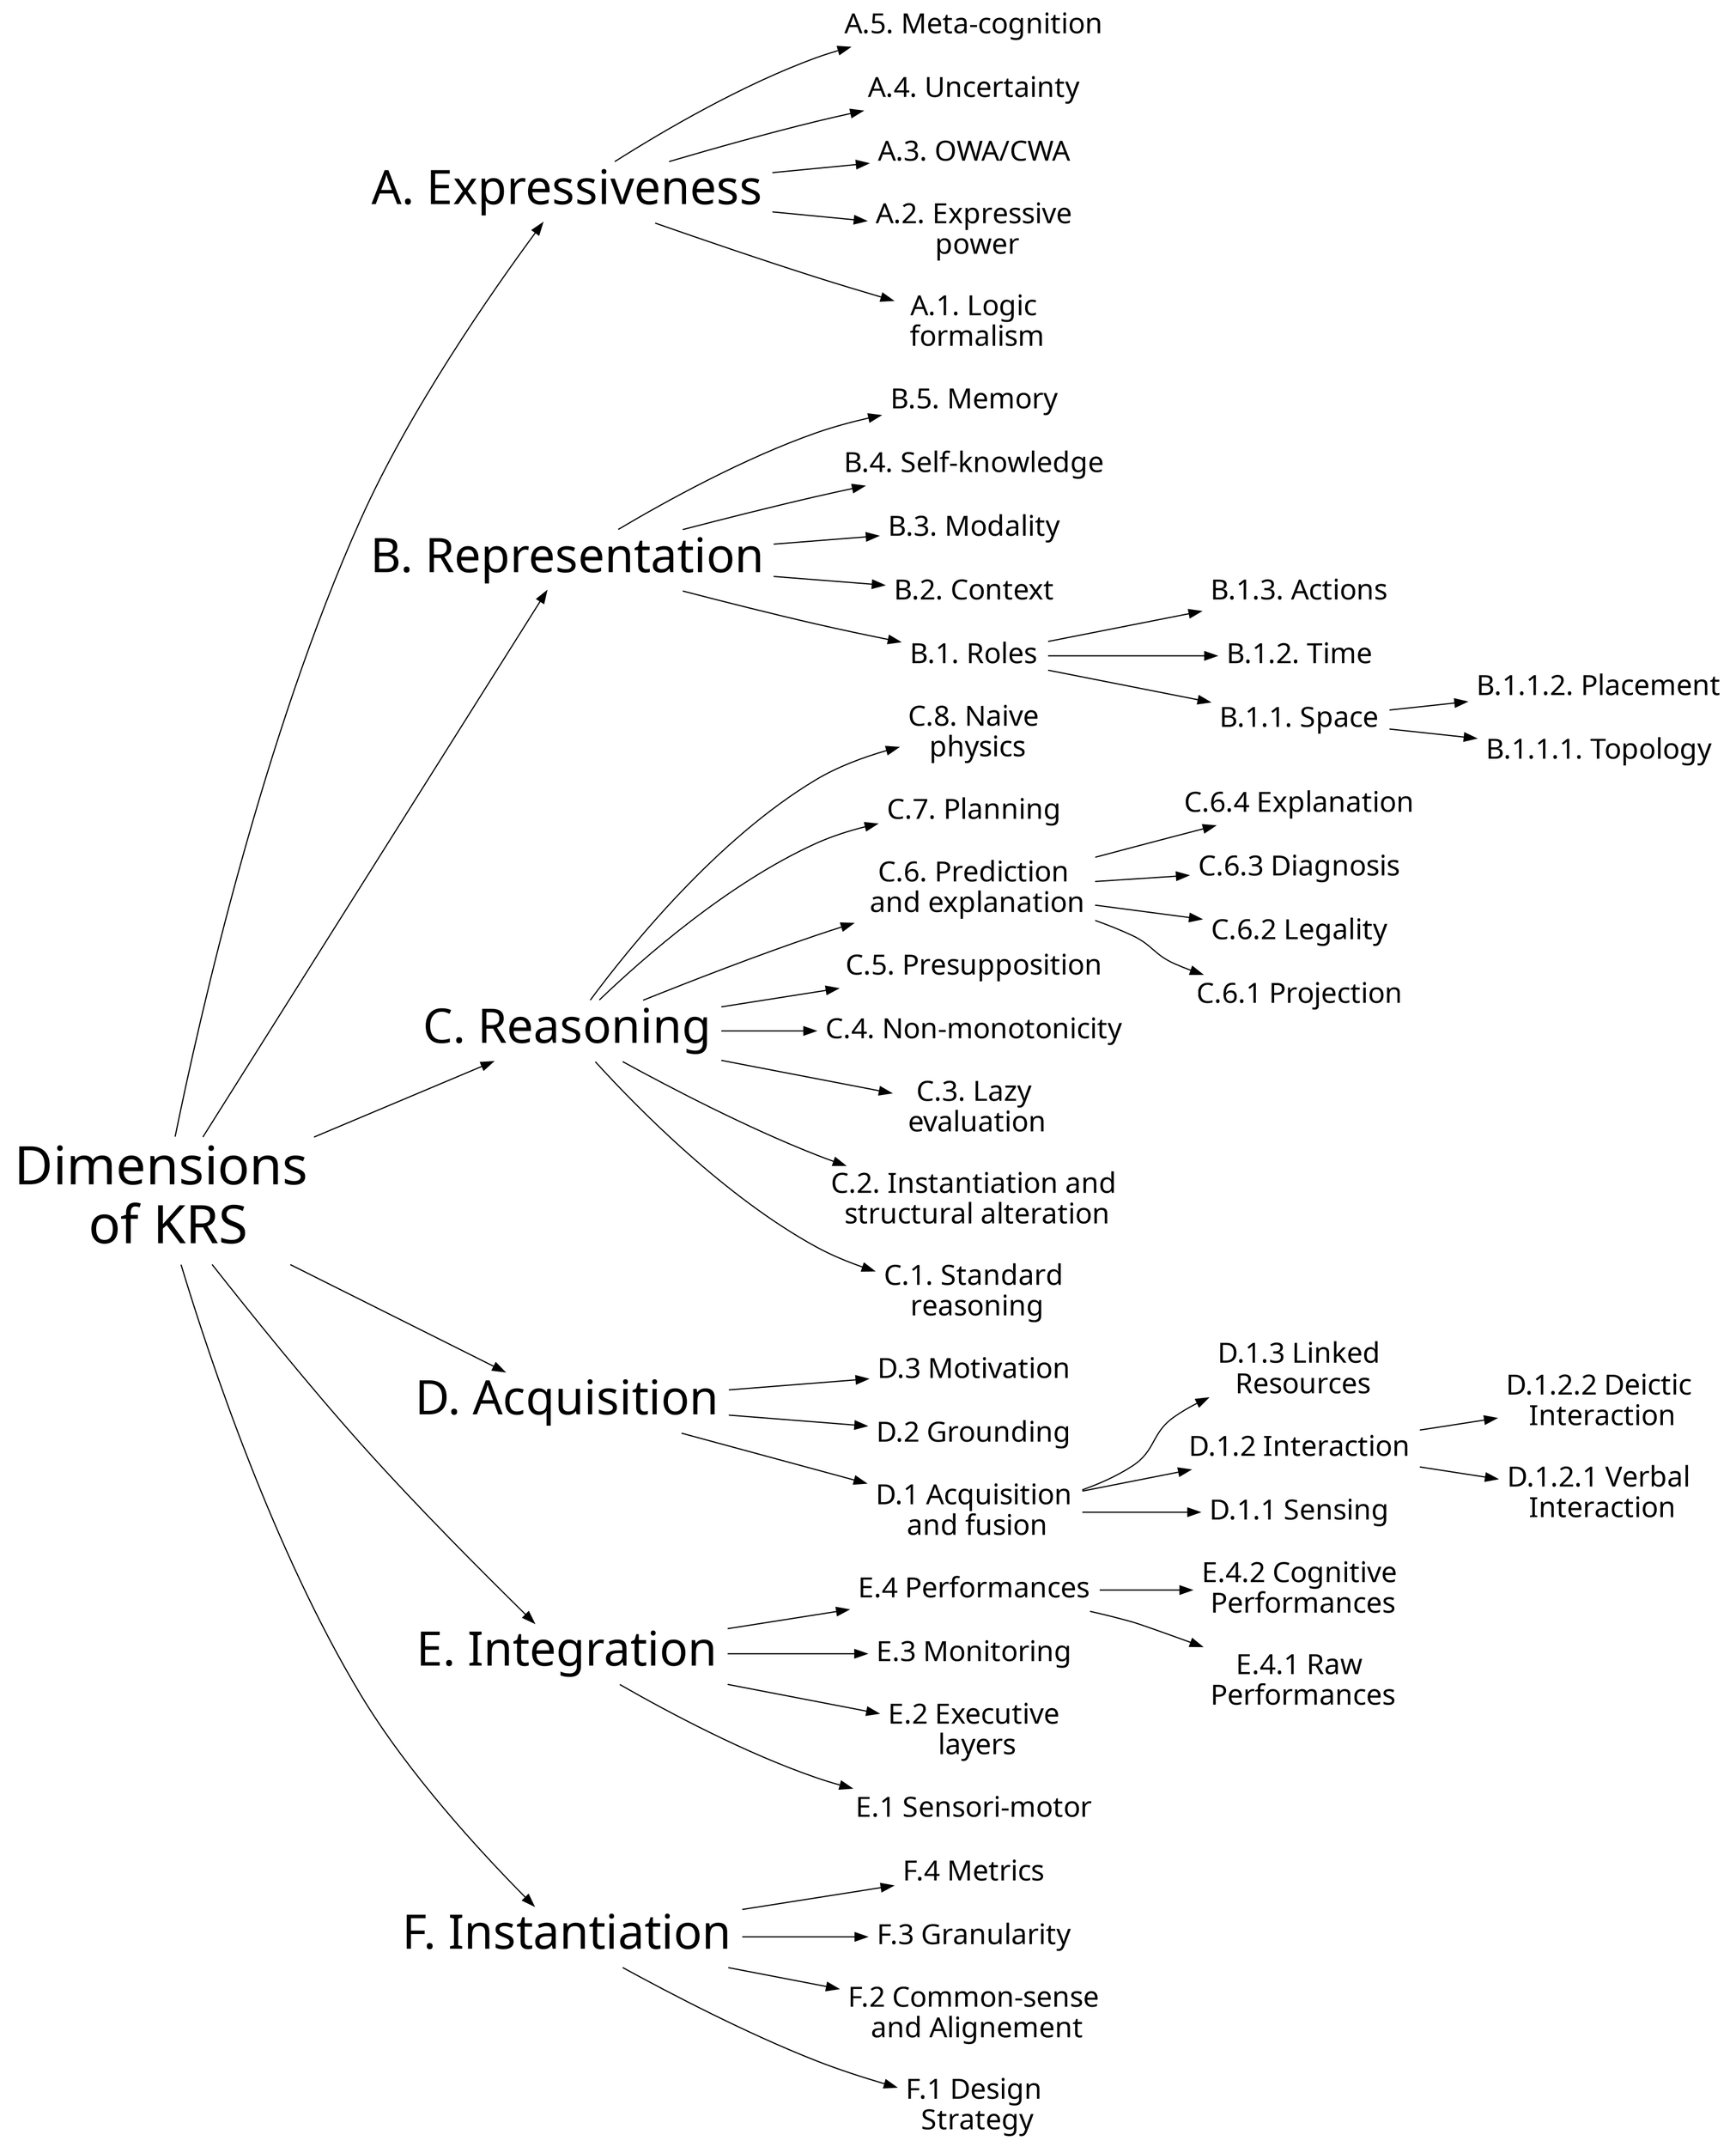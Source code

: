 strict digraph Knowledge {

rankdir=LR;
overlap=scale;

node [shape=plaintext,fontsize=24,fontname="Ubuntu"];

root [label="Dimensions\n of KRS", fontsize=45];
root -> A;
root -> B;
root -> C;
root -> D;
root -> E;
root -> F;

F [label="F. Instantiation", fontsize=40];
E [label="E. Integration", fontsize=40];
D [label="D. Acquisition", fontsize=40];
C [label="C. Reasoning", fontsize=40];
B [label="B. Representation", fontsize=40];
A [label="A. Expressiveness", fontsize=40];


A5 [label="A.5. Meta-cognition"];
A4 [label="A.4. Uncertainty"];
A3 [label="A.3. OWA/CWA"];
A2 [label="A.2. Expressive\n power"];
A1 [label="A.1. Logic\n formalism"];

A -> A1;
A -> A2;
A -> A3;
A -> A4;
A -> A5;

B5 [label="B.5. Memory"];
B4 [label="B.4. Self-knowledge"];
B3 [label="B.3. Modality"];
B2 [label="B.2. Context"];
B1 [label="B.1. Roles"];


B13 [label="B.1.3. Actions"];
B12 [label="B.1.2. Time"];
B11 [label="B.1.1. Space"];

B112 [label="B.1.1.2. Placement"];
B111 [label="B.1.1.1. Topology"];

B -> B1 -> B11 -> B111;
           B11 -> B112;
     B1 -> B12;
     B1 -> B13;
B -> B2;
B -> B3;
B -> B4;
B -> B5;



//C10 [label="C.9. Learning"];
C9 [label="C.8. Naive\n physics"];
C8 [label="C.7. Planning"];
C7 [label="C.6. Prediction\n and explanation"];
C6 [label="C.5. Presupposition"];
C5 [label="C.4. Non-monotonicity"];
C3 [label="C.3. Lazy\n evaluation"];
C2 [label="C.2. Instantiation and\n structural alteration"];
C1 [label="C.1. Standard\n reasoning"];

C74 [label="C.6.4 Explanation"];
C73 [label="C.6.3 Diagnosis"];
C72 [label="C.6.2 Legality"];
C71 [label="C.6.1 Projection"];

C -> C1;
C -> C2;
C -> C3;
C -> C5;
C -> C6;
C -> C7 -> C71;
     C7 -> C72;
     C7 -> C73;
     C7 -> C74;
C -> C8;
C -> C9;
//C -> C10;

D3 [label="D.3 Motivation"];
D2 [label="D.2 Grounding"];
D1 [label="D.1 Acquisition\n and fusion"];

D13 [label="D.1.3 Linked\n Resources"];
D12 [label="D.1.2 Interaction"];
D11 [label="D.1.1 Sensing"];

D122 [label="D.1.2.2 Deictic\n Interaction"];
D121 [label="D.1.2.1 Verbal\n Interaction"];

D -> D1 -> D11;
     D1 -> D12 -> D121;
           D12 -> D122;
     D1 -> D13;
D -> D2;
D -> D3;

E4 [label="E.4 Performances"];
E3 [label="E.3 Monitoring"];
E2 [label="E.2 Executive\n layers"];
E1 [label="E.1 Sensori-motor"];

E42 [label="E.4.2 Cognitive\n Performances"];
E41 [label="E.4.1 Raw\n Performances"];

E -> E1;
E -> E2;
E -> E3;
E -> E4 -> E41;
     E4 -> E42;

F4 [label="F.4 Metrics"];
F3 [label="F.3 Granularity"];
F2 [label="F.2 Common-sense\n and Alignement"];
F1 [label="F.1 Design\n Strategy"];

F -> F1;
F -> F2;
F -> F3;
F -> F4;

}
            
